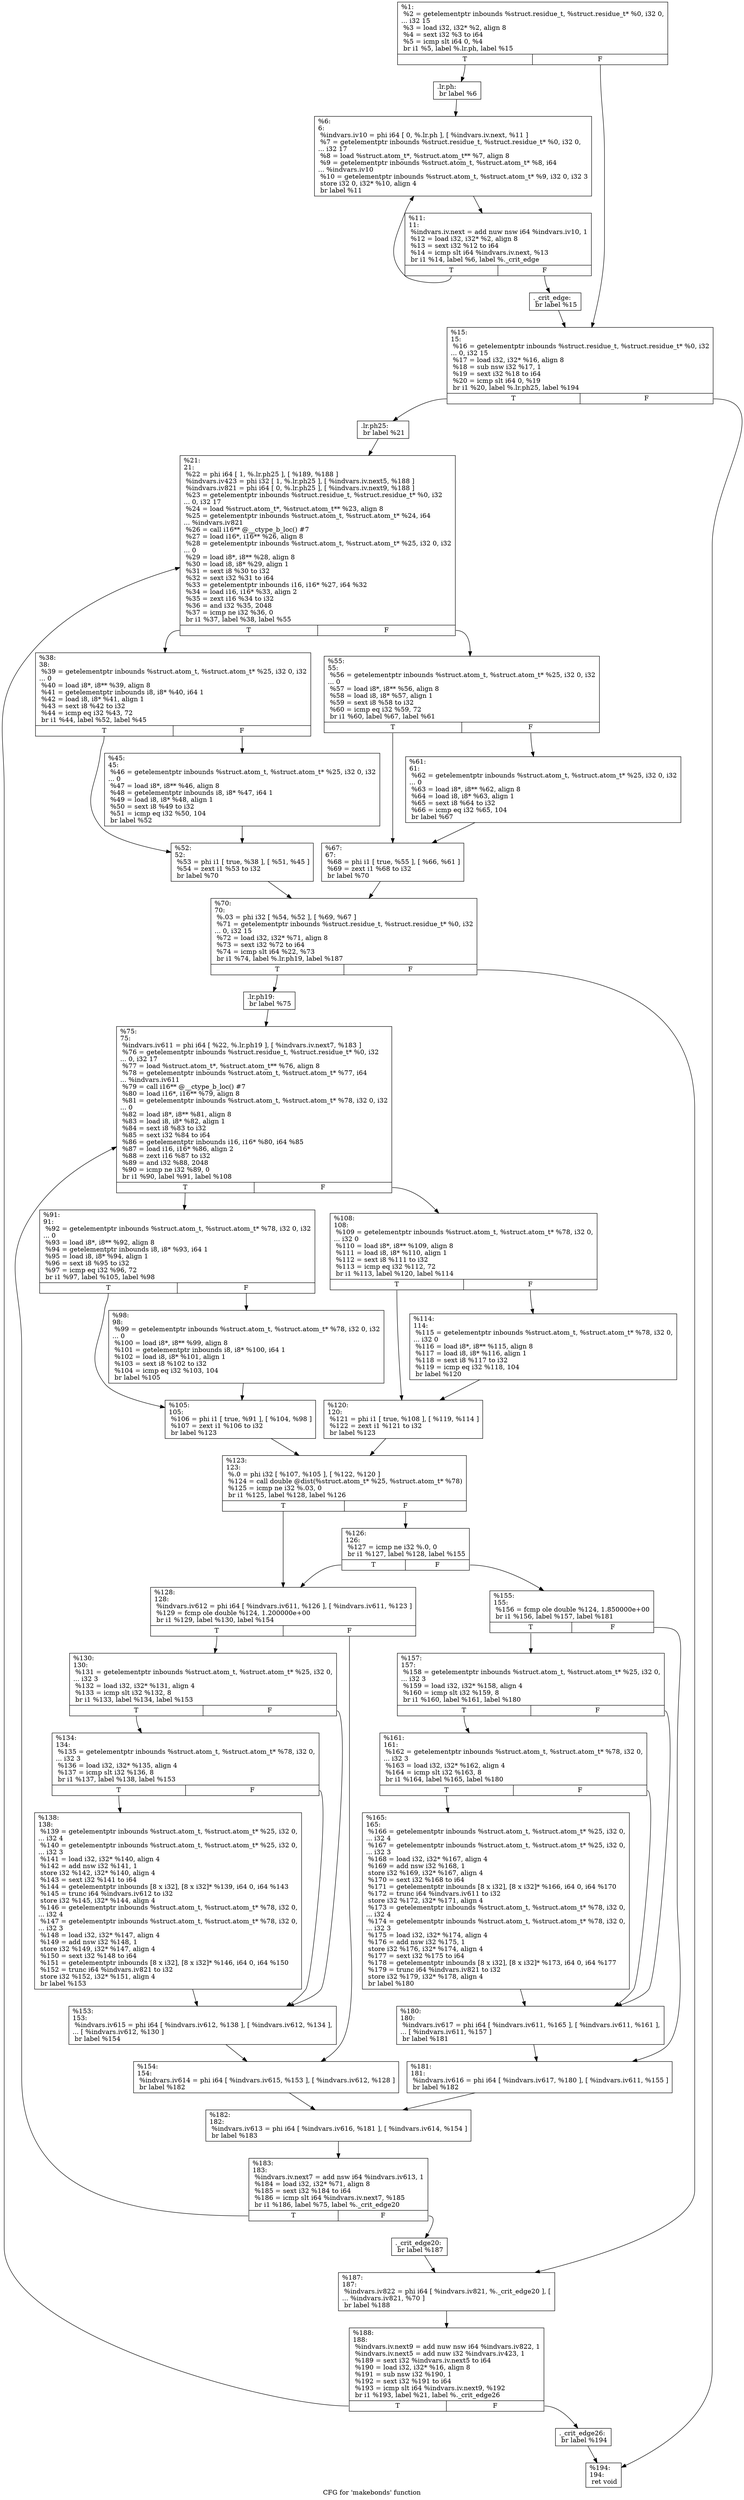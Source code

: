 digraph "CFG for 'makebonds' function" {
	label="CFG for 'makebonds' function";

	Node0x150f0e0 [shape=record,label="{%1:\l  %2 = getelementptr inbounds %struct.residue_t, %struct.residue_t* %0, i32 0,\l... i32 15\l  %3 = load i32, i32* %2, align 8\l  %4 = sext i32 %3 to i64\l  %5 = icmp slt i64 0, %4\l  br i1 %5, label %.lr.ph, label %15\l|{<s0>T|<s1>F}}"];
	Node0x150f0e0:s0 -> Node0x150f2c0;
	Node0x150f0e0:s1 -> Node0x150f3f0;
	Node0x150f2c0 [shape=record,label="{.lr.ph:                                           \l  br label %6\l}"];
	Node0x150f2c0 -> Node0x150f4d0;
	Node0x150f4d0 [shape=record,label="{%6:\l6:                                                \l  %indvars.iv10 = phi i64 [ 0, %.lr.ph ], [ %indvars.iv.next, %11 ]\l  %7 = getelementptr inbounds %struct.residue_t, %struct.residue_t* %0, i32 0,\l... i32 17\l  %8 = load %struct.atom_t*, %struct.atom_t** %7, align 8\l  %9 = getelementptr inbounds %struct.atom_t, %struct.atom_t* %8, i64\l... %indvars.iv10\l  %10 = getelementptr inbounds %struct.atom_t, %struct.atom_t* %9, i32 0, i32 3\l  store i32 0, i32* %10, align 4\l  br label %11\l}"];
	Node0x150f4d0 -> Node0x150f550;
	Node0x150f550 [shape=record,label="{%11:\l11:                                               \l  %indvars.iv.next = add nuw nsw i64 %indvars.iv10, 1\l  %12 = load i32, i32* %2, align 8\l  %13 = sext i32 %12 to i64\l  %14 = icmp slt i64 %indvars.iv.next, %13\l  br i1 %14, label %6, label %._crit_edge\l|{<s0>T|<s1>F}}"];
	Node0x150f550:s0 -> Node0x150f4d0;
	Node0x150f550:s1 -> Node0x150f200;
	Node0x150f200 [shape=record,label="{._crit_edge:                                      \l  br label %15\l}"];
	Node0x150f200 -> Node0x150f3f0;
	Node0x150f3f0 [shape=record,label="{%15:\l15:                                               \l  %16 = getelementptr inbounds %struct.residue_t, %struct.residue_t* %0, i32\l... 0, i32 15\l  %17 = load i32, i32* %16, align 8\l  %18 = sub nsw i32 %17, 1\l  %19 = sext i32 %18 to i64\l  %20 = icmp slt i64 0, %19\l  br i1 %20, label %.lr.ph25, label %194\l|{<s0>T|<s1>F}}"];
	Node0x150f3f0:s0 -> Node0x150fd50;
	Node0x150f3f0:s1 -> Node0x150fe30;
	Node0x150fd50 [shape=record,label="{.lr.ph25:                                         \l  br label %21\l}"];
	Node0x150fd50 -> Node0x150fe80;
	Node0x150fe80 [shape=record,label="{%21:\l21:                                               \l  %22 = phi i64 [ 1, %.lr.ph25 ], [ %189, %188 ]\l  %indvars.iv423 = phi i32 [ 1, %.lr.ph25 ], [ %indvars.iv.next5, %188 ]\l  %indvars.iv821 = phi i64 [ 0, %.lr.ph25 ], [ %indvars.iv.next9, %188 ]\l  %23 = getelementptr inbounds %struct.residue_t, %struct.residue_t* %0, i32\l... 0, i32 17\l  %24 = load %struct.atom_t*, %struct.atom_t** %23, align 8\l  %25 = getelementptr inbounds %struct.atom_t, %struct.atom_t* %24, i64\l... %indvars.iv821\l  %26 = call i16** @__ctype_b_loc() #7\l  %27 = load i16*, i16** %26, align 8\l  %28 = getelementptr inbounds %struct.atom_t, %struct.atom_t* %25, i32 0, i32\l... 0\l  %29 = load i8*, i8** %28, align 8\l  %30 = load i8, i8* %29, align 1\l  %31 = sext i8 %30 to i32\l  %32 = sext i32 %31 to i64\l  %33 = getelementptr inbounds i16, i16* %27, i64 %32\l  %34 = load i16, i16* %33, align 2\l  %35 = zext i16 %34 to i32\l  %36 = and i32 %35, 2048\l  %37 = icmp ne i32 %36, 0\l  br i1 %37, label %38, label %55\l|{<s0>T|<s1>F}}"];
	Node0x150fe80:s0 -> Node0x1510bd0;
	Node0x150fe80:s1 -> Node0x1510c20;
	Node0x1510bd0 [shape=record,label="{%38:\l38:                                               \l  %39 = getelementptr inbounds %struct.atom_t, %struct.atom_t* %25, i32 0, i32\l... 0\l  %40 = load i8*, i8** %39, align 8\l  %41 = getelementptr inbounds i8, i8* %40, i64 1\l  %42 = load i8, i8* %41, align 1\l  %43 = sext i8 %42 to i32\l  %44 = icmp eq i32 %43, 72\l  br i1 %44, label %52, label %45\l|{<s0>T|<s1>F}}"];
	Node0x1510bd0:s0 -> Node0x1510fe0;
	Node0x1510bd0:s1 -> Node0x1511030;
	Node0x1511030 [shape=record,label="{%45:\l45:                                               \l  %46 = getelementptr inbounds %struct.atom_t, %struct.atom_t* %25, i32 0, i32\l... 0\l  %47 = load i8*, i8** %46, align 8\l  %48 = getelementptr inbounds i8, i8* %47, i64 1\l  %49 = load i8, i8* %48, align 1\l  %50 = sext i8 %49 to i32\l  %51 = icmp eq i32 %50, 104\l  br label %52\l}"];
	Node0x1511030 -> Node0x1510fe0;
	Node0x1510fe0 [shape=record,label="{%52:\l52:                                               \l  %53 = phi i1 [ true, %38 ], [ %51, %45 ]\l  %54 = zext i1 %53 to i32\l  br label %70\l}"];
	Node0x1510fe0 -> Node0x1511580;
	Node0x1510c20 [shape=record,label="{%55:\l55:                                               \l  %56 = getelementptr inbounds %struct.atom_t, %struct.atom_t* %25, i32 0, i32\l... 0\l  %57 = load i8*, i8** %56, align 8\l  %58 = load i8, i8* %57, align 1\l  %59 = sext i8 %58 to i32\l  %60 = icmp eq i32 %59, 72\l  br i1 %60, label %67, label %61\l|{<s0>T|<s1>F}}"];
	Node0x1510c20:s0 -> Node0x1511860;
	Node0x1510c20:s1 -> Node0x15118b0;
	Node0x15118b0 [shape=record,label="{%61:\l61:                                               \l  %62 = getelementptr inbounds %struct.atom_t, %struct.atom_t* %25, i32 0, i32\l... 0\l  %63 = load i8*, i8** %62, align 8\l  %64 = load i8, i8* %63, align 1\l  %65 = sext i8 %64 to i32\l  %66 = icmp eq i32 %65, 104\l  br label %67\l}"];
	Node0x15118b0 -> Node0x1511860;
	Node0x1511860 [shape=record,label="{%67:\l67:                                               \l  %68 = phi i1 [ true, %55 ], [ %66, %61 ]\l  %69 = zext i1 %68 to i32\l  br label %70\l}"];
	Node0x1511860 -> Node0x1511580;
	Node0x1511580 [shape=record,label="{%70:\l70:                                               \l  %.03 = phi i32 [ %54, %52 ], [ %69, %67 ]\l  %71 = getelementptr inbounds %struct.residue_t, %struct.residue_t* %0, i32\l... 0, i32 15\l  %72 = load i32, i32* %71, align 8\l  %73 = sext i32 %72 to i64\l  %74 = icmp slt i64 %22, %73\l  br i1 %74, label %.lr.ph19, label %187\l|{<s0>T|<s1>F}}"];
	Node0x1511580:s0 -> Node0x1511ff0;
	Node0x1511580:s1 -> Node0x15120d0;
	Node0x1511ff0 [shape=record,label="{.lr.ph19:                                         \l  br label %75\l}"];
	Node0x1511ff0 -> Node0x15121b0;
	Node0x15121b0 [shape=record,label="{%75:\l75:                                               \l  %indvars.iv611 = phi i64 [ %22, %.lr.ph19 ], [ %indvars.iv.next7, %183 ]\l  %76 = getelementptr inbounds %struct.residue_t, %struct.residue_t* %0, i32\l... 0, i32 17\l  %77 = load %struct.atom_t*, %struct.atom_t** %76, align 8\l  %78 = getelementptr inbounds %struct.atom_t, %struct.atom_t* %77, i64\l... %indvars.iv611\l  %79 = call i16** @__ctype_b_loc() #7\l  %80 = load i16*, i16** %79, align 8\l  %81 = getelementptr inbounds %struct.atom_t, %struct.atom_t* %78, i32 0, i32\l... 0\l  %82 = load i8*, i8** %81, align 8\l  %83 = load i8, i8* %82, align 1\l  %84 = sext i8 %83 to i32\l  %85 = sext i32 %84 to i64\l  %86 = getelementptr inbounds i16, i16* %80, i64 %85\l  %87 = load i16, i16* %86, align 2\l  %88 = zext i16 %87 to i32\l  %89 = and i32 %88, 2048\l  %90 = icmp ne i32 %89, 0\l  br i1 %90, label %91, label %108\l|{<s0>T|<s1>F}}"];
	Node0x15121b0:s0 -> Node0x1512b20;
	Node0x15121b0:s1 -> Node0x1512b70;
	Node0x1512b20 [shape=record,label="{%91:\l91:                                               \l  %92 = getelementptr inbounds %struct.atom_t, %struct.atom_t* %78, i32 0, i32\l... 0\l  %93 = load i8*, i8** %92, align 8\l  %94 = getelementptr inbounds i8, i8* %93, i64 1\l  %95 = load i8, i8* %94, align 1\l  %96 = sext i8 %95 to i32\l  %97 = icmp eq i32 %96, 72\l  br i1 %97, label %105, label %98\l|{<s0>T|<s1>F}}"];
	Node0x1512b20:s0 -> Node0x1512f00;
	Node0x1512b20:s1 -> Node0x1512f50;
	Node0x1512f50 [shape=record,label="{%98:\l98:                                               \l  %99 = getelementptr inbounds %struct.atom_t, %struct.atom_t* %78, i32 0, i32\l... 0\l  %100 = load i8*, i8** %99, align 8\l  %101 = getelementptr inbounds i8, i8* %100, i64 1\l  %102 = load i8, i8* %101, align 1\l  %103 = sext i8 %102 to i32\l  %104 = icmp eq i32 %103, 104\l  br label %105\l}"];
	Node0x1512f50 -> Node0x1512f00;
	Node0x1512f00 [shape=record,label="{%105:\l105:                                              \l  %106 = phi i1 [ true, %91 ], [ %104, %98 ]\l  %107 = zext i1 %106 to i32\l  br label %123\l}"];
	Node0x1512f00 -> Node0x1513440;
	Node0x1512b70 [shape=record,label="{%108:\l108:                                              \l  %109 = getelementptr inbounds %struct.atom_t, %struct.atom_t* %78, i32 0,\l... i32 0\l  %110 = load i8*, i8** %109, align 8\l  %111 = load i8, i8* %110, align 1\l  %112 = sext i8 %111 to i32\l  %113 = icmp eq i32 %112, 72\l  br i1 %113, label %120, label %114\l|{<s0>T|<s1>F}}"];
	Node0x1512b70:s0 -> Node0x1513720;
	Node0x1512b70:s1 -> Node0x1513770;
	Node0x1513770 [shape=record,label="{%114:\l114:                                              \l  %115 = getelementptr inbounds %struct.atom_t, %struct.atom_t* %78, i32 0,\l... i32 0\l  %116 = load i8*, i8** %115, align 8\l  %117 = load i8, i8* %116, align 1\l  %118 = sext i8 %117 to i32\l  %119 = icmp eq i32 %118, 104\l  br label %120\l}"];
	Node0x1513770 -> Node0x1513720;
	Node0x1513720 [shape=record,label="{%120:\l120:                                              \l  %121 = phi i1 [ true, %108 ], [ %119, %114 ]\l  %122 = zext i1 %121 to i32\l  br label %123\l}"];
	Node0x1513720 -> Node0x1513440;
	Node0x1513440 [shape=record,label="{%123:\l123:                                              \l  %.0 = phi i32 [ %107, %105 ], [ %122, %120 ]\l  %124 = call double @dist(%struct.atom_t* %25, %struct.atom_t* %78)\l  %125 = icmp ne i32 %.03, 0\l  br i1 %125, label %128, label %126\l|{<s0>T|<s1>F}}"];
	Node0x1513440:s0 -> Node0x1513e80;
	Node0x1513440:s1 -> Node0x1513ed0;
	Node0x1513ed0 [shape=record,label="{%126:\l126:                                              \l  %127 = icmp ne i32 %.0, 0\l  br i1 %127, label %128, label %155\l|{<s0>T|<s1>F}}"];
	Node0x1513ed0:s0 -> Node0x1513e80;
	Node0x1513ed0:s1 -> Node0x1514020;
	Node0x1513e80 [shape=record,label="{%128:\l128:                                              \l  %indvars.iv612 = phi i64 [ %indvars.iv611, %126 ], [ %indvars.iv611, %123 ]\l  %129 = fcmp ole double %124, 1.200000e+00\l  br i1 %129, label %130, label %154\l|{<s0>T|<s1>F}}"];
	Node0x1513e80:s0 -> Node0x1514a50;
	Node0x1513e80:s1 -> Node0x1514aa0;
	Node0x1514a50 [shape=record,label="{%130:\l130:                                              \l  %131 = getelementptr inbounds %struct.atom_t, %struct.atom_t* %25, i32 0,\l... i32 3\l  %132 = load i32, i32* %131, align 4\l  %133 = icmp slt i32 %132, 8\l  br i1 %133, label %134, label %153\l|{<s0>T|<s1>F}}"];
	Node0x1514a50:s0 -> Node0x1514cf0;
	Node0x1514a50:s1 -> Node0x1514d40;
	Node0x1514cf0 [shape=record,label="{%134:\l134:                                              \l  %135 = getelementptr inbounds %struct.atom_t, %struct.atom_t* %78, i32 0,\l... i32 3\l  %136 = load i32, i32* %135, align 4\l  %137 = icmp slt i32 %136, 8\l  br i1 %137, label %138, label %153\l|{<s0>T|<s1>F}}"];
	Node0x1514cf0:s0 -> Node0x1514f90;
	Node0x1514cf0:s1 -> Node0x1514d40;
	Node0x1514f90 [shape=record,label="{%138:\l138:                                              \l  %139 = getelementptr inbounds %struct.atom_t, %struct.atom_t* %25, i32 0,\l... i32 4\l  %140 = getelementptr inbounds %struct.atom_t, %struct.atom_t* %25, i32 0,\l... i32 3\l  %141 = load i32, i32* %140, align 4\l  %142 = add nsw i32 %141, 1\l  store i32 %142, i32* %140, align 4\l  %143 = sext i32 %141 to i64\l  %144 = getelementptr inbounds [8 x i32], [8 x i32]* %139, i64 0, i64 %143\l  %145 = trunc i64 %indvars.iv612 to i32\l  store i32 %145, i32* %144, align 4\l  %146 = getelementptr inbounds %struct.atom_t, %struct.atom_t* %78, i32 0,\l... i32 4\l  %147 = getelementptr inbounds %struct.atom_t, %struct.atom_t* %78, i32 0,\l... i32 3\l  %148 = load i32, i32* %147, align 4\l  %149 = add nsw i32 %148, 1\l  store i32 %149, i32* %147, align 4\l  %150 = sext i32 %148 to i64\l  %151 = getelementptr inbounds [8 x i32], [8 x i32]* %146, i64 0, i64 %150\l  %152 = trunc i64 %indvars.iv821 to i32\l  store i32 %152, i32* %151, align 4\l  br label %153\l}"];
	Node0x1514f90 -> Node0x1514d40;
	Node0x1514d40 [shape=record,label="{%153:\l153:                                              \l  %indvars.iv615 = phi i64 [ %indvars.iv612, %138 ], [ %indvars.iv612, %134 ],\l... [ %indvars.iv612, %130 ]\l  br label %154\l}"];
	Node0x1514d40 -> Node0x1514aa0;
	Node0x1514aa0 [shape=record,label="{%154:\l154:                                              \l  %indvars.iv614 = phi i64 [ %indvars.iv615, %153 ], [ %indvars.iv612, %128 ]\l  br label %182\l}"];
	Node0x1514aa0 -> Node0x1515c90;
	Node0x1514020 [shape=record,label="{%155:\l155:                                              \l  %156 = fcmp ole double %124, 1.850000e+00\l  br i1 %156, label %157, label %181\l|{<s0>T|<s1>F}}"];
	Node0x1514020:s0 -> Node0x1515db0;
	Node0x1514020:s1 -> Node0x1515e00;
	Node0x1515db0 [shape=record,label="{%157:\l157:                                              \l  %158 = getelementptr inbounds %struct.atom_t, %struct.atom_t* %25, i32 0,\l... i32 3\l  %159 = load i32, i32* %158, align 4\l  %160 = icmp slt i32 %159, 8\l  br i1 %160, label %161, label %180\l|{<s0>T|<s1>F}}"];
	Node0x1515db0:s0 -> Node0x1516050;
	Node0x1515db0:s1 -> Node0x15160a0;
	Node0x1516050 [shape=record,label="{%161:\l161:                                              \l  %162 = getelementptr inbounds %struct.atom_t, %struct.atom_t* %78, i32 0,\l... i32 3\l  %163 = load i32, i32* %162, align 4\l  %164 = icmp slt i32 %163, 8\l  br i1 %164, label %165, label %180\l|{<s0>T|<s1>F}}"];
	Node0x1516050:s0 -> Node0x15162f0;
	Node0x1516050:s1 -> Node0x15160a0;
	Node0x15162f0 [shape=record,label="{%165:\l165:                                              \l  %166 = getelementptr inbounds %struct.atom_t, %struct.atom_t* %25, i32 0,\l... i32 4\l  %167 = getelementptr inbounds %struct.atom_t, %struct.atom_t* %25, i32 0,\l... i32 3\l  %168 = load i32, i32* %167, align 4\l  %169 = add nsw i32 %168, 1\l  store i32 %169, i32* %167, align 4\l  %170 = sext i32 %168 to i64\l  %171 = getelementptr inbounds [8 x i32], [8 x i32]* %166, i64 0, i64 %170\l  %172 = trunc i64 %indvars.iv611 to i32\l  store i32 %172, i32* %171, align 4\l  %173 = getelementptr inbounds %struct.atom_t, %struct.atom_t* %78, i32 0,\l... i32 4\l  %174 = getelementptr inbounds %struct.atom_t, %struct.atom_t* %78, i32 0,\l... i32 3\l  %175 = load i32, i32* %174, align 4\l  %176 = add nsw i32 %175, 1\l  store i32 %176, i32* %174, align 4\l  %177 = sext i32 %175 to i64\l  %178 = getelementptr inbounds [8 x i32], [8 x i32]* %173, i64 0, i64 %177\l  %179 = trunc i64 %indvars.iv821 to i32\l  store i32 %179, i32* %178, align 4\l  br label %180\l}"];
	Node0x15162f0 -> Node0x15160a0;
	Node0x15160a0 [shape=record,label="{%180:\l180:                                              \l  %indvars.iv617 = phi i64 [ %indvars.iv611, %165 ], [ %indvars.iv611, %161 ],\l... [ %indvars.iv611, %157 ]\l  br label %181\l}"];
	Node0x15160a0 -> Node0x1515e00;
	Node0x1515e00 [shape=record,label="{%181:\l181:                                              \l  %indvars.iv616 = phi i64 [ %indvars.iv617, %180 ], [ %indvars.iv611, %155 ]\l  br label %182\l}"];
	Node0x1515e00 -> Node0x1515c90;
	Node0x1515c90 [shape=record,label="{%182:\l182:                                              \l  %indvars.iv613 = phi i64 [ %indvars.iv616, %181 ], [ %indvars.iv614, %154 ]\l  br label %183\l}"];
	Node0x1515c90 -> Node0x1512310;
	Node0x1512310 [shape=record,label="{%183:\l183:                                              \l  %indvars.iv.next7 = add nsw i64 %indvars.iv613, 1\l  %184 = load i32, i32* %71, align 8\l  %185 = sext i32 %184 to i64\l  %186 = icmp slt i64 %indvars.iv.next7, %185\l  br i1 %186, label %75, label %._crit_edge20\l|{<s0>T|<s1>F}}"];
	Node0x1512310:s0 -> Node0x15121b0;
	Node0x1512310:s1 -> Node0x1517260;
	Node0x1517260 [shape=record,label="{._crit_edge20:                                    \l  br label %187\l}"];
	Node0x1517260 -> Node0x15120d0;
	Node0x15120d0 [shape=record,label="{%187:\l187:                                              \l  %indvars.iv822 = phi i64 [ %indvars.iv821, %._crit_edge20 ], [\l... %indvars.iv821, %70 ]\l  br label %188\l}"];
	Node0x15120d0 -> Node0x150ff00;
	Node0x150ff00 [shape=record,label="{%188:\l188:                                              \l  %indvars.iv.next9 = add nuw nsw i64 %indvars.iv822, 1\l  %indvars.iv.next5 = add nuw i32 %indvars.iv423, 1\l  %189 = sext i32 %indvars.iv.next5 to i64\l  %190 = load i32, i32* %16, align 8\l  %191 = sub nsw i32 %190, 1\l  %192 = sext i32 %191 to i64\l  %193 = icmp slt i64 %indvars.iv.next9, %192\l  br i1 %193, label %21, label %._crit_edge26\l|{<s0>T|<s1>F}}"];
	Node0x150ff00:s0 -> Node0x150fe80;
	Node0x150ff00:s1 -> Node0x15176c0;
	Node0x15176c0 [shape=record,label="{._crit_edge26:                                    \l  br label %194\l}"];
	Node0x15176c0 -> Node0x150fe30;
	Node0x150fe30 [shape=record,label="{%194:\l194:                                              \l  ret void\l}"];
}
